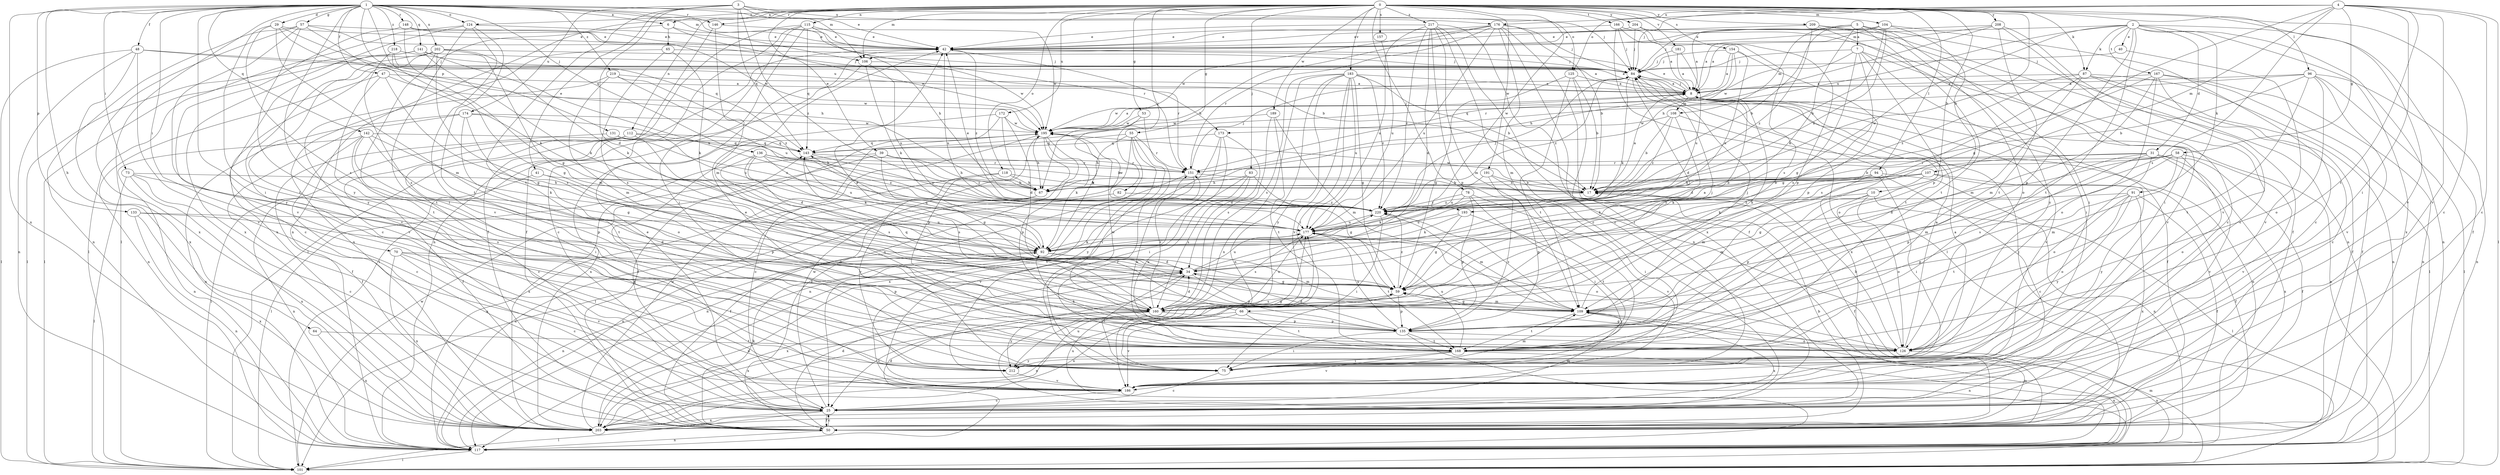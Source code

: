 strict digraph  {
0;
1;
2;
3;
4;
5;
6;
7;
8;
10;
17;
25;
29;
31;
34;
39;
40;
41;
42;
47;
48;
50;
53;
55;
57;
58;
59;
64;
65;
66;
67;
70;
73;
75;
78;
82;
83;
84;
87;
91;
92;
94;
96;
101;
104;
106;
107;
108;
109;
112;
115;
117;
118;
124;
125;
126;
131;
133;
135;
136;
141;
142;
143;
146;
148;
151;
154;
157;
160;
166;
167;
168;
172;
173;
174;
176;
177;
181;
183;
186;
189;
191;
193;
195;
202;
203;
204;
208;
209;
212;
217;
218;
219;
220;
0 -> 6  [label=a];
0 -> 10  [label=b];
0 -> 17  [label=b];
0 -> 25  [label=c];
0 -> 39  [label=e];
0 -> 53  [label=g];
0 -> 55  [label=g];
0 -> 78  [label=j];
0 -> 82  [label=j];
0 -> 83  [label=j];
0 -> 87  [label=k];
0 -> 94  [label=l];
0 -> 96  [label=l];
0 -> 104  [label=m];
0 -> 106  [label=m];
0 -> 112  [label=n];
0 -> 115  [label=n];
0 -> 117  [label=n];
0 -> 118  [label=o];
0 -> 124  [label=o];
0 -> 146  [label=r];
0 -> 154  [label=s];
0 -> 157  [label=s];
0 -> 166  [label=t];
0 -> 172  [label=u];
0 -> 181  [label=v];
0 -> 183  [label=v];
0 -> 186  [label=v];
0 -> 189  [label=w];
0 -> 191  [label=w];
0 -> 193  [label=w];
0 -> 204  [label=y];
0 -> 208  [label=y];
0 -> 209  [label=y];
0 -> 217  [label=z];
1 -> 6  [label=a];
1 -> 29  [label=d];
1 -> 47  [label=f];
1 -> 48  [label=f];
1 -> 57  [label=g];
1 -> 64  [label=h];
1 -> 70  [label=i];
1 -> 73  [label=i];
1 -> 75  [label=i];
1 -> 84  [label=j];
1 -> 101  [label=l];
1 -> 106  [label=m];
1 -> 124  [label=o];
1 -> 125  [label=o];
1 -> 131  [label=p];
1 -> 133  [label=p];
1 -> 136  [label=q];
1 -> 141  [label=q];
1 -> 142  [label=q];
1 -> 146  [label=r];
1 -> 148  [label=r];
1 -> 151  [label=r];
1 -> 173  [label=u];
1 -> 202  [label=x];
1 -> 203  [label=x];
1 -> 212  [label=y];
1 -> 218  [label=z];
1 -> 219  [label=z];
2 -> 31  [label=d];
2 -> 40  [label=e];
2 -> 50  [label=f];
2 -> 87  [label=k];
2 -> 91  [label=k];
2 -> 106  [label=m];
2 -> 117  [label=n];
2 -> 135  [label=p];
2 -> 167  [label=t];
2 -> 168  [label=t];
2 -> 173  [label=u];
2 -> 193  [label=w];
2 -> 203  [label=x];
3 -> 34  [label=d];
3 -> 41  [label=e];
3 -> 42  [label=e];
3 -> 106  [label=m];
3 -> 143  [label=q];
3 -> 168  [label=t];
3 -> 174  [label=u];
3 -> 176  [label=u];
3 -> 220  [label=z];
4 -> 25  [label=c];
4 -> 58  [label=g];
4 -> 59  [label=g];
4 -> 75  [label=i];
4 -> 84  [label=j];
4 -> 101  [label=l];
4 -> 107  [label=m];
4 -> 125  [label=o];
4 -> 160  [label=s];
4 -> 168  [label=t];
4 -> 176  [label=u];
4 -> 186  [label=v];
5 -> 7  [label=a];
5 -> 8  [label=a];
5 -> 17  [label=b];
5 -> 50  [label=f];
5 -> 75  [label=i];
5 -> 92  [label=k];
5 -> 108  [label=m];
5 -> 126  [label=o];
5 -> 168  [label=t];
6 -> 42  [label=e];
6 -> 65  [label=h];
6 -> 195  [label=w];
6 -> 203  [label=x];
7 -> 59  [label=g];
7 -> 75  [label=i];
7 -> 84  [label=j];
7 -> 160  [label=s];
7 -> 168  [label=t];
7 -> 186  [label=v];
7 -> 195  [label=w];
8 -> 42  [label=e];
8 -> 50  [label=f];
8 -> 66  [label=h];
8 -> 84  [label=j];
8 -> 108  [label=m];
8 -> 186  [label=v];
8 -> 195  [label=w];
10 -> 101  [label=l];
10 -> 109  [label=m];
10 -> 126  [label=o];
10 -> 135  [label=p];
10 -> 220  [label=z];
17 -> 8  [label=a];
17 -> 50  [label=f];
17 -> 195  [label=w];
17 -> 220  [label=z];
25 -> 42  [label=e];
25 -> 50  [label=f];
25 -> 101  [label=l];
25 -> 109  [label=m];
25 -> 143  [label=q];
25 -> 195  [label=w];
25 -> 203  [label=x];
29 -> 42  [label=e];
29 -> 67  [label=h];
29 -> 109  [label=m];
29 -> 143  [label=q];
29 -> 160  [label=s];
29 -> 168  [label=t];
31 -> 50  [label=f];
31 -> 92  [label=k];
31 -> 109  [label=m];
31 -> 126  [label=o];
31 -> 135  [label=p];
31 -> 151  [label=r];
31 -> 186  [label=v];
31 -> 203  [label=x];
34 -> 59  [label=g];
34 -> 75  [label=i];
34 -> 135  [label=p];
34 -> 177  [label=u];
34 -> 203  [label=x];
34 -> 220  [label=z];
39 -> 59  [label=g];
39 -> 67  [label=h];
39 -> 101  [label=l];
39 -> 151  [label=r];
39 -> 203  [label=x];
39 -> 220  [label=z];
40 -> 84  [label=j];
40 -> 186  [label=v];
41 -> 17  [label=b];
41 -> 117  [label=n];
41 -> 135  [label=p];
42 -> 84  [label=j];
42 -> 101  [label=l];
42 -> 151  [label=r];
42 -> 177  [label=u];
42 -> 220  [label=z];
47 -> 8  [label=a];
47 -> 59  [label=g];
47 -> 117  [label=n];
47 -> 168  [label=t];
47 -> 195  [label=w];
48 -> 8  [label=a];
48 -> 84  [label=j];
48 -> 101  [label=l];
48 -> 117  [label=n];
48 -> 186  [label=v];
48 -> 203  [label=x];
50 -> 25  [label=c];
50 -> 34  [label=d];
50 -> 84  [label=j];
50 -> 92  [label=k];
50 -> 117  [label=n];
53 -> 75  [label=i];
53 -> 92  [label=k];
53 -> 195  [label=w];
55 -> 25  [label=c];
55 -> 67  [label=h];
55 -> 101  [label=l];
55 -> 143  [label=q];
55 -> 151  [label=r];
55 -> 186  [label=v];
55 -> 212  [label=y];
57 -> 17  [label=b];
57 -> 42  [label=e];
57 -> 92  [label=k];
57 -> 117  [label=n];
57 -> 186  [label=v];
57 -> 203  [label=x];
57 -> 212  [label=y];
58 -> 17  [label=b];
58 -> 34  [label=d];
58 -> 109  [label=m];
58 -> 126  [label=o];
58 -> 151  [label=r];
58 -> 160  [label=s];
58 -> 186  [label=v];
59 -> 8  [label=a];
59 -> 109  [label=m];
59 -> 135  [label=p];
59 -> 160  [label=s];
59 -> 203  [label=x];
59 -> 220  [label=z];
64 -> 168  [label=t];
64 -> 203  [label=x];
65 -> 84  [label=j];
65 -> 92  [label=k];
65 -> 160  [label=s];
65 -> 203  [label=x];
66 -> 42  [label=e];
66 -> 135  [label=p];
66 -> 168  [label=t];
66 -> 186  [label=v];
66 -> 203  [label=x];
67 -> 50  [label=f];
67 -> 117  [label=n];
70 -> 25  [label=c];
70 -> 34  [label=d];
70 -> 135  [label=p];
70 -> 186  [label=v];
70 -> 203  [label=x];
73 -> 25  [label=c];
73 -> 67  [label=h];
73 -> 101  [label=l];
73 -> 160  [label=s];
73 -> 203  [label=x];
75 -> 25  [label=c];
75 -> 42  [label=e];
75 -> 109  [label=m];
78 -> 75  [label=i];
78 -> 92  [label=k];
78 -> 135  [label=p];
78 -> 186  [label=v];
78 -> 220  [label=z];
82 -> 117  [label=n];
82 -> 220  [label=z];
83 -> 59  [label=g];
83 -> 67  [label=h];
83 -> 126  [label=o];
83 -> 160  [label=s];
83 -> 186  [label=v];
84 -> 8  [label=a];
84 -> 34  [label=d];
84 -> 92  [label=k];
84 -> 126  [label=o];
84 -> 203  [label=x];
84 -> 220  [label=z];
87 -> 8  [label=a];
87 -> 50  [label=f];
87 -> 101  [label=l];
87 -> 109  [label=m];
87 -> 117  [label=n];
87 -> 160  [label=s];
87 -> 220  [label=z];
91 -> 50  [label=f];
91 -> 126  [label=o];
91 -> 135  [label=p];
91 -> 168  [label=t];
91 -> 203  [label=x];
91 -> 212  [label=y];
91 -> 220  [label=z];
92 -> 34  [label=d];
92 -> 109  [label=m];
92 -> 117  [label=n];
92 -> 143  [label=q];
94 -> 17  [label=b];
94 -> 25  [label=c];
94 -> 67  [label=h];
94 -> 75  [label=i];
94 -> 92  [label=k];
94 -> 109  [label=m];
94 -> 117  [label=n];
96 -> 8  [label=a];
96 -> 17  [label=b];
96 -> 101  [label=l];
96 -> 117  [label=n];
96 -> 126  [label=o];
96 -> 143  [label=q];
96 -> 168  [label=t];
96 -> 186  [label=v];
101 -> 8  [label=a];
101 -> 109  [label=m];
101 -> 177  [label=u];
101 -> 195  [label=w];
104 -> 8  [label=a];
104 -> 17  [label=b];
104 -> 25  [label=c];
104 -> 42  [label=e];
104 -> 84  [label=j];
104 -> 135  [label=p];
104 -> 220  [label=z];
106 -> 25  [label=c];
106 -> 92  [label=k];
106 -> 177  [label=u];
106 -> 195  [label=w];
107 -> 17  [label=b];
107 -> 50  [label=f];
107 -> 59  [label=g];
107 -> 67  [label=h];
107 -> 92  [label=k];
107 -> 212  [label=y];
108 -> 17  [label=b];
108 -> 34  [label=d];
108 -> 117  [label=n];
108 -> 195  [label=w];
108 -> 220  [label=z];
109 -> 59  [label=g];
109 -> 84  [label=j];
109 -> 168  [label=t];
109 -> 203  [label=x];
109 -> 220  [label=z];
112 -> 25  [label=c];
112 -> 34  [label=d];
112 -> 50  [label=f];
112 -> 67  [label=h];
112 -> 101  [label=l];
112 -> 143  [label=q];
115 -> 42  [label=e];
115 -> 50  [label=f];
115 -> 67  [label=h];
115 -> 75  [label=i];
115 -> 101  [label=l];
115 -> 117  [label=n];
115 -> 143  [label=q];
115 -> 195  [label=w];
117 -> 34  [label=d];
117 -> 101  [label=l];
117 -> 109  [label=m];
118 -> 17  [label=b];
118 -> 67  [label=h];
118 -> 117  [label=n];
118 -> 212  [label=y];
124 -> 42  [label=e];
124 -> 75  [label=i];
124 -> 101  [label=l];
124 -> 168  [label=t];
124 -> 186  [label=v];
124 -> 203  [label=x];
125 -> 8  [label=a];
125 -> 17  [label=b];
125 -> 59  [label=g];
125 -> 75  [label=i];
125 -> 168  [label=t];
126 -> 8  [label=a];
126 -> 17  [label=b];
126 -> 59  [label=g];
126 -> 92  [label=k];
126 -> 117  [label=n];
131 -> 50  [label=f];
131 -> 143  [label=q];
131 -> 220  [label=z];
133 -> 34  [label=d];
133 -> 117  [label=n];
133 -> 177  [label=u];
133 -> 203  [label=x];
135 -> 34  [label=d];
135 -> 75  [label=i];
135 -> 117  [label=n];
135 -> 126  [label=o];
135 -> 168  [label=t];
135 -> 177  [label=u];
135 -> 195  [label=w];
136 -> 17  [label=b];
136 -> 92  [label=k];
136 -> 126  [label=o];
136 -> 151  [label=r];
136 -> 160  [label=s];
136 -> 177  [label=u];
136 -> 220  [label=z];
141 -> 25  [label=c];
141 -> 84  [label=j];
141 -> 92  [label=k];
141 -> 101  [label=l];
141 -> 177  [label=u];
142 -> 25  [label=c];
142 -> 59  [label=g];
142 -> 75  [label=i];
142 -> 92  [label=k];
142 -> 117  [label=n];
142 -> 135  [label=p];
142 -> 143  [label=q];
143 -> 151  [label=r];
143 -> 160  [label=s];
143 -> 220  [label=z];
146 -> 42  [label=e];
146 -> 50  [label=f];
146 -> 109  [label=m];
148 -> 42  [label=e];
148 -> 59  [label=g];
148 -> 195  [label=w];
148 -> 212  [label=y];
151 -> 17  [label=b];
151 -> 84  [label=j];
151 -> 117  [label=n];
151 -> 126  [label=o];
154 -> 8  [label=a];
154 -> 67  [label=h];
154 -> 84  [label=j];
154 -> 135  [label=p];
154 -> 151  [label=r];
154 -> 177  [label=u];
157 -> 177  [label=u];
160 -> 25  [label=c];
160 -> 34  [label=d];
160 -> 59  [label=g];
160 -> 84  [label=j];
160 -> 135  [label=p];
160 -> 143  [label=q];
160 -> 151  [label=r];
160 -> 177  [label=u];
160 -> 203  [label=x];
160 -> 212  [label=y];
166 -> 8  [label=a];
166 -> 42  [label=e];
166 -> 84  [label=j];
166 -> 101  [label=l];
166 -> 160  [label=s];
167 -> 8  [label=a];
167 -> 25  [label=c];
167 -> 50  [label=f];
167 -> 59  [label=g];
167 -> 109  [label=m];
167 -> 117  [label=n];
167 -> 126  [label=o];
168 -> 75  [label=i];
168 -> 117  [label=n];
168 -> 151  [label=r];
168 -> 177  [label=u];
168 -> 186  [label=v];
168 -> 212  [label=y];
172 -> 34  [label=d];
172 -> 50  [label=f];
172 -> 135  [label=p];
172 -> 195  [label=w];
172 -> 203  [label=x];
173 -> 34  [label=d];
173 -> 75  [label=i];
173 -> 117  [label=n];
173 -> 143  [label=q];
173 -> 203  [label=x];
174 -> 50  [label=f];
174 -> 117  [label=n];
174 -> 126  [label=o];
174 -> 168  [label=t];
174 -> 177  [label=u];
174 -> 195  [label=w];
176 -> 17  [label=b];
176 -> 25  [label=c];
176 -> 42  [label=e];
176 -> 67  [label=h];
176 -> 84  [label=j];
176 -> 109  [label=m];
176 -> 151  [label=r];
176 -> 177  [label=u];
176 -> 195  [label=w];
176 -> 203  [label=x];
177 -> 92  [label=k];
177 -> 126  [label=o];
177 -> 160  [label=s];
177 -> 168  [label=t];
181 -> 8  [label=a];
181 -> 84  [label=j];
181 -> 177  [label=u];
183 -> 8  [label=a];
183 -> 17  [label=b];
183 -> 59  [label=g];
183 -> 75  [label=i];
183 -> 117  [label=n];
183 -> 160  [label=s];
183 -> 177  [label=u];
183 -> 186  [label=v];
183 -> 203  [label=x];
183 -> 212  [label=y];
183 -> 220  [label=z];
186 -> 25  [label=c];
189 -> 109  [label=m];
189 -> 160  [label=s];
189 -> 168  [label=t];
189 -> 195  [label=w];
191 -> 17  [label=b];
191 -> 75  [label=i];
191 -> 135  [label=p];
191 -> 177  [label=u];
193 -> 59  [label=g];
193 -> 92  [label=k];
193 -> 168  [label=t];
193 -> 177  [label=u];
195 -> 8  [label=a];
195 -> 25  [label=c];
195 -> 50  [label=f];
195 -> 67  [label=h];
195 -> 92  [label=k];
195 -> 135  [label=p];
195 -> 143  [label=q];
202 -> 25  [label=c];
202 -> 84  [label=j];
202 -> 92  [label=k];
202 -> 101  [label=l];
202 -> 109  [label=m];
202 -> 160  [label=s];
202 -> 168  [label=t];
202 -> 186  [label=v];
203 -> 17  [label=b];
203 -> 34  [label=d];
203 -> 177  [label=u];
203 -> 195  [label=w];
204 -> 42  [label=e];
204 -> 75  [label=i];
204 -> 84  [label=j];
204 -> 135  [label=p];
208 -> 8  [label=a];
208 -> 25  [label=c];
208 -> 42  [label=e];
208 -> 67  [label=h];
208 -> 168  [label=t];
208 -> 186  [label=v];
209 -> 25  [label=c];
209 -> 42  [label=e];
209 -> 117  [label=n];
209 -> 212  [label=y];
209 -> 220  [label=z];
212 -> 8  [label=a];
212 -> 186  [label=v];
217 -> 25  [label=c];
217 -> 34  [label=d];
217 -> 42  [label=e];
217 -> 50  [label=f];
217 -> 109  [label=m];
217 -> 117  [label=n];
217 -> 135  [label=p];
217 -> 177  [label=u];
217 -> 220  [label=z];
218 -> 8  [label=a];
218 -> 59  [label=g];
218 -> 84  [label=j];
218 -> 160  [label=s];
219 -> 8  [label=a];
219 -> 109  [label=m];
219 -> 177  [label=u];
219 -> 186  [label=v];
219 -> 220  [label=z];
220 -> 42  [label=e];
220 -> 75  [label=i];
220 -> 84  [label=j];
220 -> 109  [label=m];
220 -> 177  [label=u];
220 -> 195  [label=w];
}
